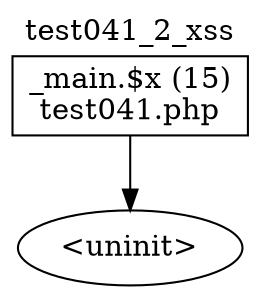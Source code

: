 digraph cfg {
  label="test041_2_xss";
  labelloc=t;
  n1 [shape=box, label="_main.$x (15)\ntest041.php"];
  n2 [shape=ellipse, label="<uninit>"];
  n1 -> n2;
}
